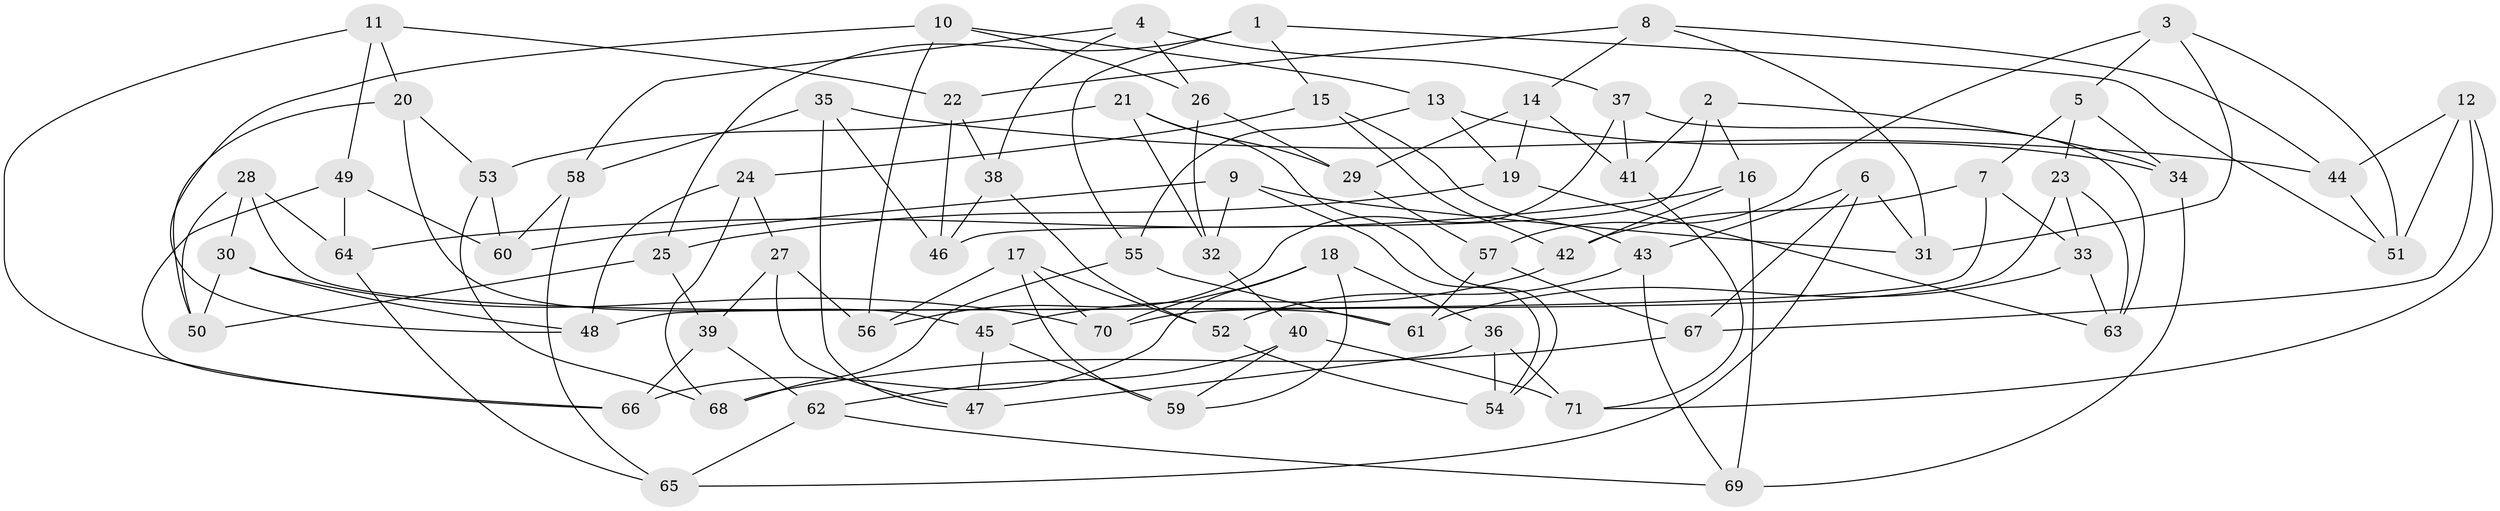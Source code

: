 // Generated by graph-tools (version 1.1) at 2025/56/03/09/25 04:56:30]
// undirected, 71 vertices, 142 edges
graph export_dot {
graph [start="1"]
  node [color=gray90,style=filled];
  1;
  2;
  3;
  4;
  5;
  6;
  7;
  8;
  9;
  10;
  11;
  12;
  13;
  14;
  15;
  16;
  17;
  18;
  19;
  20;
  21;
  22;
  23;
  24;
  25;
  26;
  27;
  28;
  29;
  30;
  31;
  32;
  33;
  34;
  35;
  36;
  37;
  38;
  39;
  40;
  41;
  42;
  43;
  44;
  45;
  46;
  47;
  48;
  49;
  50;
  51;
  52;
  53;
  54;
  55;
  56;
  57;
  58;
  59;
  60;
  61;
  62;
  63;
  64;
  65;
  66;
  67;
  68;
  69;
  70;
  71;
  1 -- 15;
  1 -- 51;
  1 -- 55;
  1 -- 25;
  2 -- 41;
  2 -- 16;
  2 -- 46;
  2 -- 34;
  3 -- 5;
  3 -- 51;
  3 -- 31;
  3 -- 57;
  4 -- 58;
  4 -- 38;
  4 -- 37;
  4 -- 26;
  5 -- 23;
  5 -- 34;
  5 -- 7;
  6 -- 65;
  6 -- 31;
  6 -- 43;
  6 -- 67;
  7 -- 33;
  7 -- 42;
  7 -- 48;
  8 -- 44;
  8 -- 22;
  8 -- 31;
  8 -- 14;
  9 -- 32;
  9 -- 60;
  9 -- 54;
  9 -- 31;
  10 -- 26;
  10 -- 48;
  10 -- 13;
  10 -- 56;
  11 -- 22;
  11 -- 49;
  11 -- 20;
  11 -- 66;
  12 -- 71;
  12 -- 67;
  12 -- 51;
  12 -- 44;
  13 -- 19;
  13 -- 55;
  13 -- 34;
  14 -- 19;
  14 -- 41;
  14 -- 29;
  15 -- 43;
  15 -- 42;
  15 -- 24;
  16 -- 42;
  16 -- 64;
  16 -- 69;
  17 -- 52;
  17 -- 59;
  17 -- 70;
  17 -- 56;
  18 -- 36;
  18 -- 66;
  18 -- 59;
  18 -- 70;
  19 -- 25;
  19 -- 63;
  20 -- 50;
  20 -- 45;
  20 -- 53;
  21 -- 54;
  21 -- 32;
  21 -- 29;
  21 -- 53;
  22 -- 38;
  22 -- 46;
  23 -- 33;
  23 -- 70;
  23 -- 63;
  24 -- 68;
  24 -- 48;
  24 -- 27;
  25 -- 39;
  25 -- 50;
  26 -- 32;
  26 -- 29;
  27 -- 47;
  27 -- 39;
  27 -- 56;
  28 -- 50;
  28 -- 61;
  28 -- 30;
  28 -- 64;
  29 -- 57;
  30 -- 70;
  30 -- 48;
  30 -- 50;
  32 -- 40;
  33 -- 61;
  33 -- 63;
  34 -- 69;
  35 -- 58;
  35 -- 44;
  35 -- 47;
  35 -- 46;
  36 -- 47;
  36 -- 71;
  36 -- 54;
  37 -- 41;
  37 -- 63;
  37 -- 56;
  38 -- 46;
  38 -- 52;
  39 -- 66;
  39 -- 62;
  40 -- 59;
  40 -- 71;
  40 -- 62;
  41 -- 71;
  42 -- 45;
  43 -- 69;
  43 -- 52;
  44 -- 51;
  45 -- 47;
  45 -- 59;
  49 -- 60;
  49 -- 64;
  49 -- 66;
  52 -- 54;
  53 -- 60;
  53 -- 68;
  55 -- 68;
  55 -- 61;
  57 -- 61;
  57 -- 67;
  58 -- 60;
  58 -- 65;
  62 -- 65;
  62 -- 69;
  64 -- 65;
  67 -- 68;
}
